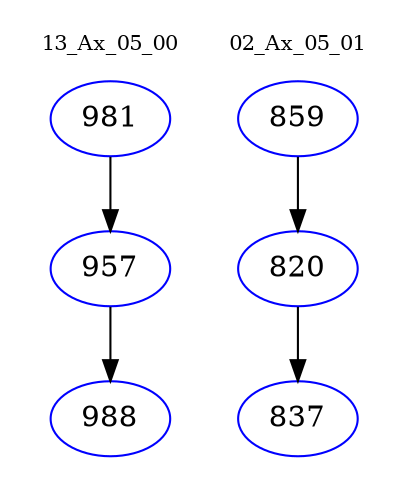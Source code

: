 digraph{
subgraph cluster_0 {
color = white
label = "13_Ax_05_00";
fontsize=10;
T0_981 [label="981", color="blue"]
T0_981 -> T0_957 [color="black"]
T0_957 [label="957", color="blue"]
T0_957 -> T0_988 [color="black"]
T0_988 [label="988", color="blue"]
}
subgraph cluster_1 {
color = white
label = "02_Ax_05_01";
fontsize=10;
T1_859 [label="859", color="blue"]
T1_859 -> T1_820 [color="black"]
T1_820 [label="820", color="blue"]
T1_820 -> T1_837 [color="black"]
T1_837 [label="837", color="blue"]
}
}
